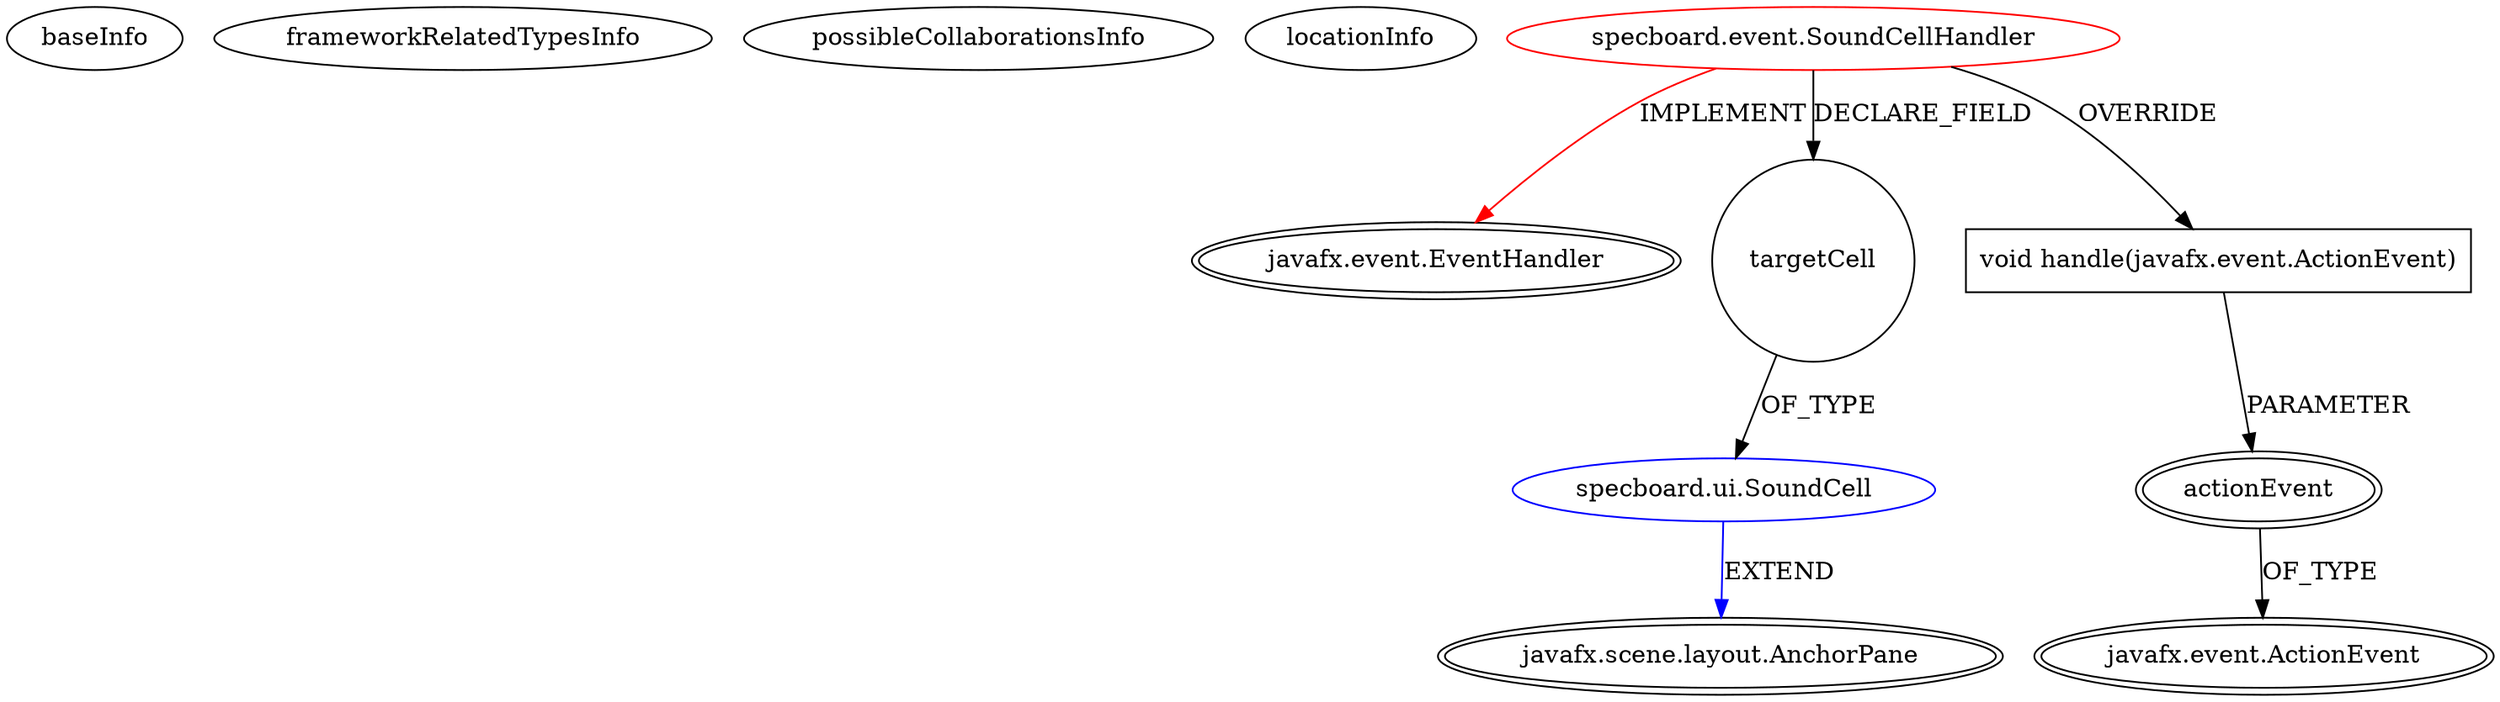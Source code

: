 digraph {
baseInfo[graphId=1229,category="extension_graph",isAnonymous=false,possibleRelation=true]
frameworkRelatedTypesInfo[0="javafx.event.EventHandler"]
possibleCollaborationsInfo[0="1229~FIELD_DECLARATION-~javafx.event.EventHandler ~javafx.scene.layout.AnchorPane ~false~false"]
locationInfo[projectName="SlyJack0-SpecBoard",filePath="/SlyJack0-SpecBoard/SpecBoard-master/src/specboard/event/SoundCellHandler.java",contextSignature="SoundCellHandler",graphId="1229"]
0[label="specboard.event.SoundCellHandler",vertexType="ROOT_CLIENT_CLASS_DECLARATION",isFrameworkType=false,color=red]
1[label="javafx.event.EventHandler",vertexType="FRAMEWORK_INTERFACE_TYPE",isFrameworkType=true,peripheries=2]
2[label="targetCell",vertexType="FIELD_DECLARATION",isFrameworkType=false,shape=circle]
3[label="specboard.ui.SoundCell",vertexType="REFERENCE_CLIENT_CLASS_DECLARATION",isFrameworkType=false,color=blue]
4[label="javafx.scene.layout.AnchorPane",vertexType="FRAMEWORK_CLASS_TYPE",isFrameworkType=true,peripheries=2]
5[label="void handle(javafx.event.ActionEvent)",vertexType="OVERRIDING_METHOD_DECLARATION",isFrameworkType=false,shape=box]
6[label="actionEvent",vertexType="PARAMETER_DECLARATION",isFrameworkType=true,peripheries=2]
7[label="javafx.event.ActionEvent",vertexType="FRAMEWORK_CLASS_TYPE",isFrameworkType=true,peripheries=2]
0->1[label="IMPLEMENT",color=red]
0->2[label="DECLARE_FIELD"]
3->4[label="EXTEND",color=blue]
2->3[label="OF_TYPE"]
0->5[label="OVERRIDE"]
6->7[label="OF_TYPE"]
5->6[label="PARAMETER"]
}
